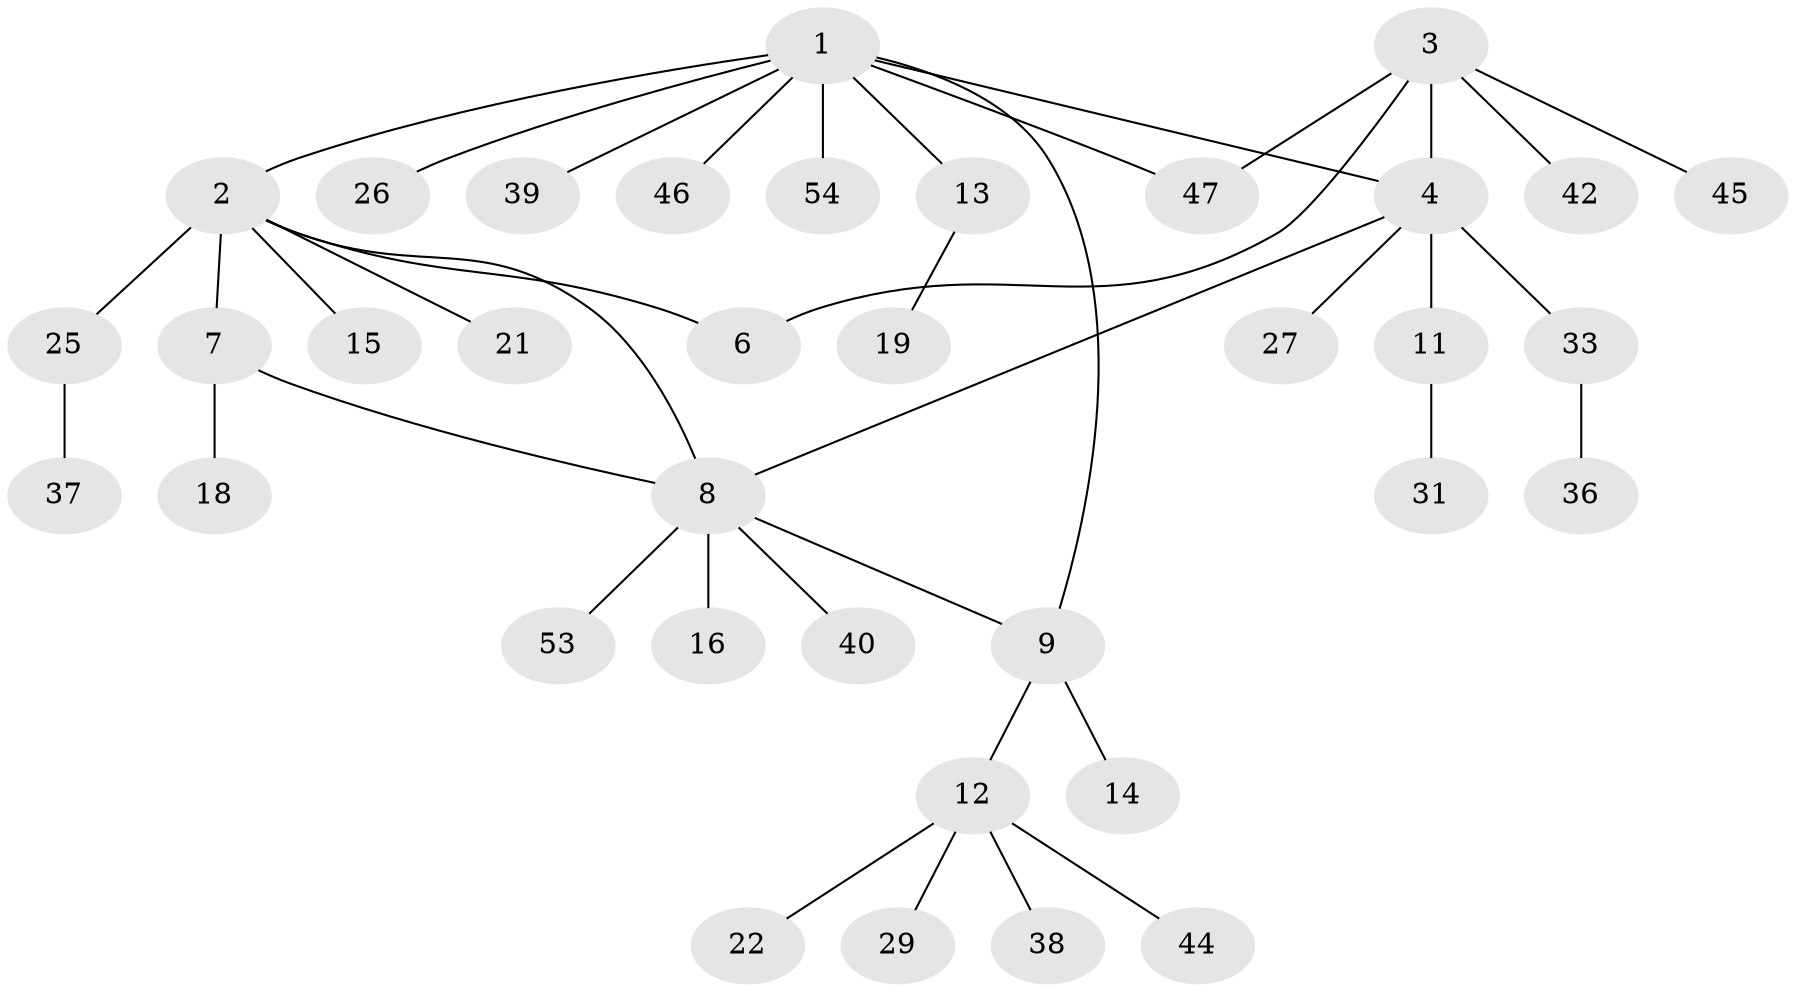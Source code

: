 // original degree distribution, {8: 0.05555555555555555, 4: 0.037037037037037035, 5: 0.05555555555555555, 6: 0.037037037037037035, 3: 0.05555555555555555, 2: 0.2037037037037037, 1: 0.5555555555555556}
// Generated by graph-tools (version 1.1) at 2025/42/03/06/25 10:42:15]
// undirected, 36 vertices, 40 edges
graph export_dot {
graph [start="1"]
  node [color=gray90,style=filled];
  1 [super="+10"];
  2 [super="+5"];
  3 [super="+20"];
  4 [super="+35"];
  6 [super="+48"];
  7 [super="+17"];
  8 [super="+43"];
  9 [super="+34"];
  11 [super="+23"];
  12 [super="+32"];
  13;
  14 [super="+24"];
  15 [super="+28"];
  16 [super="+51"];
  18;
  19 [super="+30"];
  21 [super="+41"];
  22;
  25 [super="+49"];
  26;
  27;
  29 [super="+52"];
  31;
  33;
  36;
  37;
  38;
  39;
  40 [super="+50"];
  42;
  44;
  45;
  46;
  47;
  53;
  54;
  1 -- 2 [weight=2];
  1 -- 4 [weight=2];
  1 -- 13;
  1 -- 39;
  1 -- 46;
  1 -- 47;
  1 -- 54;
  1 -- 9;
  1 -- 26;
  2 -- 8;
  2 -- 21;
  2 -- 6;
  2 -- 7;
  2 -- 25;
  2 -- 15;
  3 -- 4;
  3 -- 6;
  3 -- 42;
  3 -- 45;
  3 -- 47;
  4 -- 8;
  4 -- 11;
  4 -- 27;
  4 -- 33;
  7 -- 8;
  7 -- 18;
  8 -- 9;
  8 -- 16;
  8 -- 40;
  8 -- 53;
  9 -- 12;
  9 -- 14;
  11 -- 31;
  12 -- 22;
  12 -- 29;
  12 -- 38;
  12 -- 44;
  13 -- 19;
  25 -- 37;
  33 -- 36;
}
